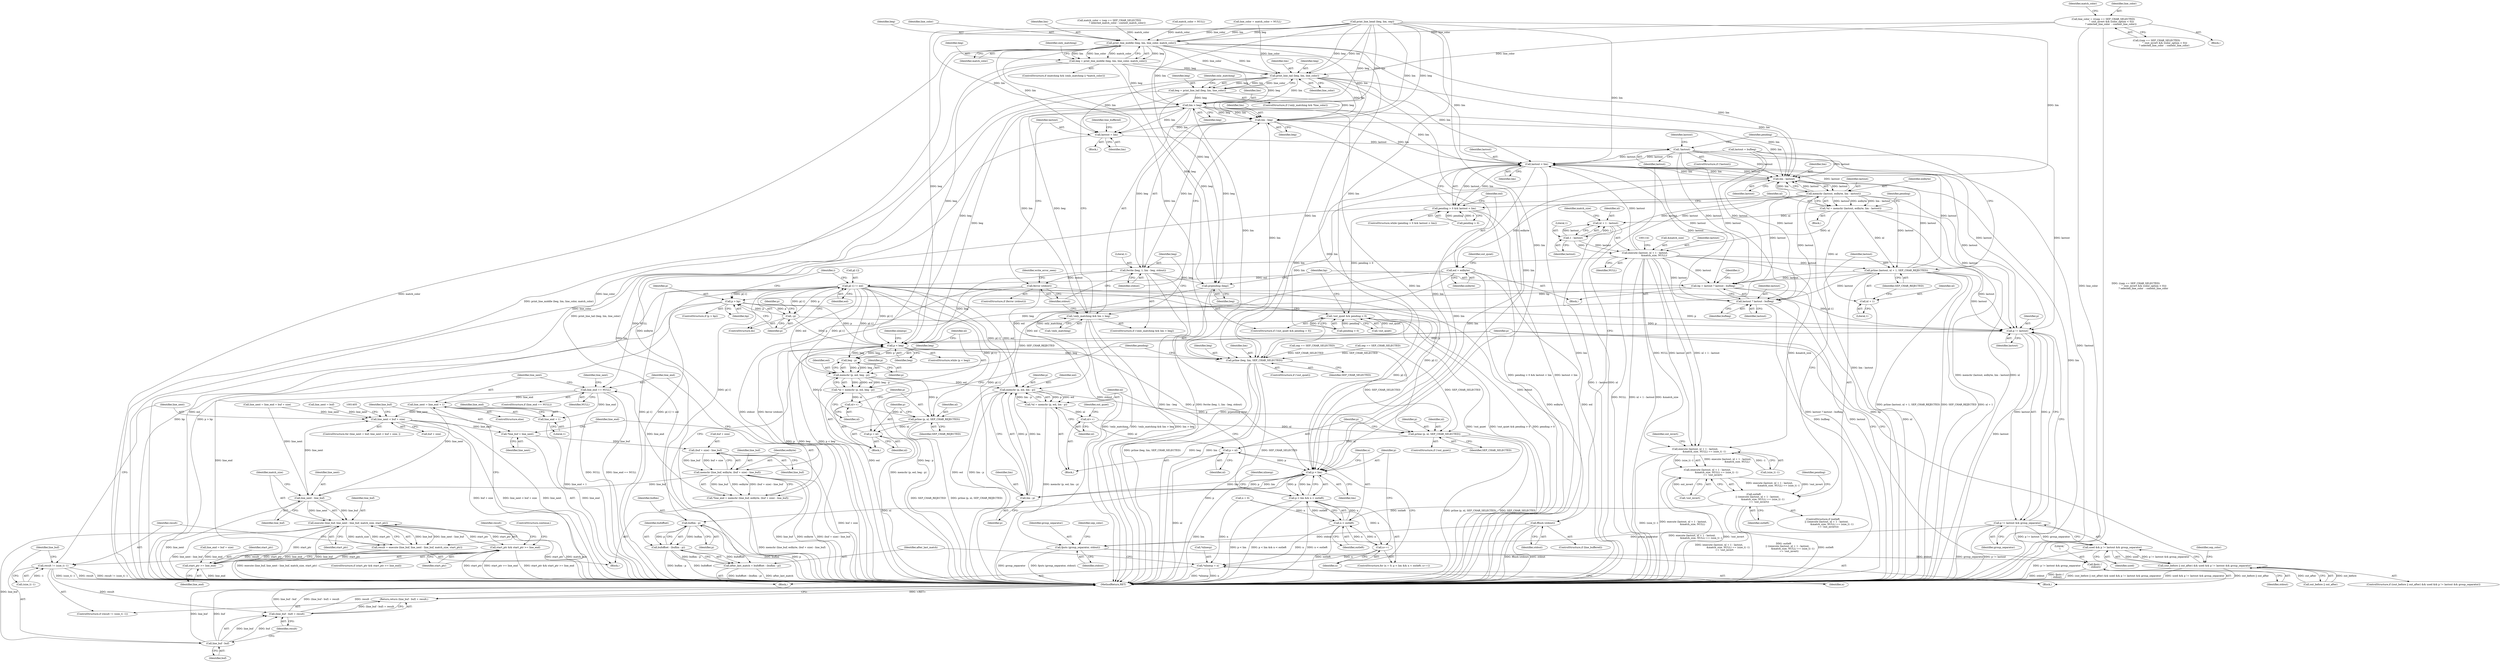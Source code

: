 digraph "0_savannah_8fcf61523644df42e1905c81bed26838e0b04f91@pointer" {
"1000997" [label="(Call,line_color = (((sep == SEP_CHAR_SELECTED)\n                     ^ (out_invert && (color_option < 0)))\n                    ? selected_line_color  : context_line_color))"];
"1001047" [label="(Call,print_line_middle (beg, lim, line_color, match_color))"];
"1001045" [label="(Call,beg = print_line_middle (beg, lim, line_color, match_color))"];
"1001060" [label="(Call,print_line_tail (beg, lim, line_color))"];
"1001058" [label="(Call,beg = print_line_tail (beg, lim, line_color))"];
"1001068" [label="(Call,lim > beg)"];
"1001065" [label="(Call,!only_matching && lim > beg)"];
"1001074" [label="(Call,lim - beg)"];
"1001071" [label="(Call,fwrite (beg, 1, lim - beg, stdout))"];
"1001079" [label="(Call,ferror (stdout))"];
"1001095" [label="(Call,fflush (stdout))"];
"1001219" [label="(Call,fputs (group_separator, stdout))"];
"1001224" [label="(Call,fputc ('\n', stdout))"];
"1001174" [label="(Call,prpending (beg))"];
"1001228" [label="(Call,p < beg)"];
"1001238" [label="(Call,beg - p)"];
"1001235" [label="(Call,memchr (p, eol, beg - p))"];
"1001233" [label="(Call,*nl = memchr (p, eol, beg - p))"];
"1001241" [label="(Call,nl++)"];
"1001243" [label="(Call,prline (p, nl, SEP_CHAR_REJECTED))"];
"1001247" [label="(Call,p = nl)"];
"1001270" [label="(Call,memchr (p, eol, lim - p))"];
"1001268" [label="(Call,*nl = memchr (p, eol, lim - p))"];
"1001276" [label="(Call,nl++)"];
"1001281" [label="(Call,prline (p, nl, SEP_CHAR_SELECTED))"];
"1001285" [label="(Call,p = nl)"];
"1001258" [label="(Call,p < lim)"];
"1001257" [label="(Call,p < lim && n < outleft)"];
"1001273" [label="(Call,lim - p)"];
"1001296" [label="(Call,buflim - p)"];
"1001294" [label="(Call,bufoffset - (buflim - p))"];
"1001292" [label="(Call,after_last_match = bufoffset - (buflim - p))"];
"1001303" [label="(Call,prline (beg, lim, SEP_CHAR_SELECTED))"];
"1001090" [label="(Call,lastout = lim)"];
"1001099" [label="(Call,!lastout)"];
"1001109" [label="(Call,lastout < lim)"];
"1001105" [label="(Call,pending > 0 && lastout < lim)"];
"1001168" [label="(Call,!out_quiet && pending > 0)"];
"1001119" [label="(Call,lim - lastout)"];
"1001116" [label="(Call,memchr (lastout, eolbyte, lim - lastout))"];
"1001114" [label="(Call,*nl = memchr (lastout, eolbyte, lim - lastout))"];
"1001130" [label="(Call,execute (lastout, nl + 1 - lastout,\n                        &match_size, NULL))"];
"1001129" [label="(Call,execute (lastout, nl + 1 - lastout,\n                        &match_size, NULL) == (size_t) -1)"];
"1001128" [label="(Call,(execute (lastout, nl + 1 - lastout,\n                        &match_size, NULL) == (size_t) -1)\n              == !out_invert)"];
"1001126" [label="(Call,outleft\n          || ((execute (lastout, nl + 1 - lastout,\n                        &match_size, NULL) == (size_t) -1)\n              == !out_invert))"];
"1001261" [label="(Call,n < outleft)"];
"1001264" [label="(Call,n++)"];
"1001288" [label="(Call,*nlinesp = n)"];
"1001146" [label="(Call,prline (lastout, nl + 1, SEP_CHAR_REJECTED))"];
"1001176" [label="(Call,bp = lastout ? lastout : bufbeg)"];
"1001192" [label="(Call,p > bp)"];
"1001196" [label="(Call,--p)"];
"1001198" [label="(Call,p[-1] != eol)"];
"1001212" [label="(Call,p != lastout)"];
"1001211" [label="(Call,p != lastout && group_separator)"];
"1001209" [label="(Call,used && p != lastout && group_separator)"];
"1001205" [label="(Call,(out_before || out_after) && used && p != lastout && group_separator)"];
"1001178" [label="(Call,lastout ? lastout : bufbeg)"];
"1001358" [label="(Call,line_end == NULL)"];
"1001369" [label="(Call,line_next = line_end + 1)"];
"1001336" [label="(Call,line_next < buf + size)"];
"1001343" [label="(Call,*line_buf = line_next)"];
"1001352" [label="(Call,(buf + size) - line_buf)"];
"1001349" [label="(Call,memchr (line_buf, eolbyte, (buf + size) - line_buf))"];
"1001347" [label="(Call,*line_end = memchr (line_buf, eolbyte, (buf + size) - line_buf))"];
"1001385" [label="(Call,line_next - line_buf)"];
"1001383" [label="(Call,execute (line_buf, line_next - line_buf, match_size, start_ptr))"];
"1001375" [label="(Call,start_ptr && start_ptr >= line_end)"];
"1001377" [label="(Call,start_ptr >= line_end)"];
"1001381" [label="(Call,result = execute (line_buf, line_next - line_buf, match_size, start_ptr))"];
"1001391" [label="(Call,result != (size_t) -1)"];
"1001398" [label="(Call,(line_buf - buf) + result)"];
"1001397" [label="(Return,return (line_buf - buf) + result;)"];
"1001399" [label="(Call,line_buf - buf)"];
"1001371" [label="(Call,line_end + 1)"];
"1001132" [label="(Call,nl + 1 - lastout)"];
"1001148" [label="(Call,nl + 1)"];
"1001134" [label="(Call,1 - lastout)"];
"1001162" [label="(Call,eol = eolbyte)"];
"1001378" [label="(Identifier,start_ptr)"];
"1001223" [label="(Identifier,sep_color)"];
"1001257" [label="(Call,p < lim && n < outleft)"];
"1001049" [label="(Identifier,lim)"];
"1001045" [label="(Call,beg = print_line_middle (beg, lim, line_color, match_color))"];
"1001357" [label="(ControlStructure,if (line_end == NULL))"];
"1001347" [label="(Call,*line_end = memchr (line_buf, eolbyte, (buf + size) - line_buf))"];
"1001283" [label="(Identifier,nl)"];
"1001164" [label="(Identifier,eolbyte)"];
"1001242" [label="(Identifier,nl)"];
"1001286" [label="(Identifier,p)"];
"1001052" [label="(ControlStructure,if (!only_matching && *line_color))"];
"1001063" [label="(Identifier,line_color)"];
"1001193" [label="(Identifier,p)"];
"1001298" [label="(Identifier,p)"];
"1001073" [label="(Literal,1)"];
"1001204" [label="(ControlStructure,if ((out_before || out_after) && used && p != lastout && group_separator))"];
"1001176" [label="(Call,bp = lastout ? lastout : bufbeg)"];
"1001167" [label="(ControlStructure,if (!out_quiet && pending > 0))"];
"1001112" [label="(Block,)"];
"1001011" [label="(Call,match_color = (sep == SEP_CHAR_SELECTED\n                     ? selected_match_color : context_match_color))"];
"1001287" [label="(Identifier,nl)"];
"1001293" [label="(Identifier,after_last_match)"];
"1001014" [label="(Call,sep == SEP_CHAR_SELECTED)"];
"1001269" [label="(Identifier,nl)"];
"1001332" [label="(ControlStructure,for (line_next = buf; line_next < buf + size; ))"];
"1001380" [label="(ControlStructure,continue;)"];
"1001064" [label="(ControlStructure,if (!only_matching && lim > beg))"];
"1001295" [label="(Identifier,bufoffset)"];
"1001235" [label="(Call,memchr (p, eol, beg - p))"];
"1001134" [label="(Call,1 - lastout)"];
"1001065" [label="(Call,!only_matching && lim > beg)"];
"1001146" [label="(Call,prline (lastout, nl + 1, SEP_CHAR_REJECTED))"];
"1001147" [label="(Identifier,lastout)"];
"1001091" [label="(Identifier,lastout)"];
"1001177" [label="(Identifier,bp)"];
"1001221" [label="(Identifier,stdout)"];
"1001191" [label="(ControlStructure,if (p > bp))"];
"1001352" [label="(Call,(buf + size) - line_buf)"];
"1001066" [label="(Call,!only_matching)"];
"1001351" [label="(Identifier,eolbyte)"];
"1001385" [label="(Call,line_next - line_buf)"];
"1001374" [label="(ControlStructure,if (start_ptr && start_ptr >= line_end))"];
"1001090" [label="(Call,lastout = lim)"];
"1001359" [label="(Identifier,line_end)"];
"1001361" [label="(Call,line_next = line_end = buf + size)"];
"1001305" [label="(Identifier,lim)"];
"1001151" [label="(Identifier,SEP_CHAR_REJECTED)"];
"1001192" [label="(Call,p > bp)"];
"1001214" [label="(Identifier,lastout)"];
"1001373" [label="(Literal,1)"];
"1001271" [label="(Identifier,p)"];
"1001398" [label="(Call,(line_buf - buf) + result)"];
"1001224" [label="(Call,fputc ('\n', stdout))"];
"1001111" [label="(Identifier,lim)"];
"1001392" [label="(Identifier,result)"];
"1001227" [label="(ControlStructure,while (p < beg))"];
"1001391" [label="(Call,result != (size_t) -1)"];
"1001337" [label="(Identifier,line_next)"];
"1001304" [label="(Identifier,beg)"];
"1001137" [label="(Call,&match_size)"];
"1001200" [label="(Identifier,p)"];
"1001348" [label="(Identifier,line_end)"];
"1001047" [label="(Call,print_line_middle (beg, lim, line_color, match_color))"];
"1001306" [label="(Identifier,SEP_CHAR_SELECTED)"];
"1001397" [label="(Return,return (line_buf - buf) + result;)"];
"1001138" [label="(Identifier,match_size)"];
"1001117" [label="(Identifier,lastout)"];
"1001051" [label="(Identifier,match_color)"];
"1001231" [label="(Block,)"];
"1001118" [label="(Identifier,eolbyte)"];
"1001194" [label="(Identifier,bp)"];
"1001148" [label="(Call,nl + 1)"];
"1001114" [label="(Call,*nl = memchr (lastout, eolbyte, lim - lastout))"];
"1001253" [label="(ControlStructure,for (n = 0; p < lim && n < outleft; n++))"];
"1001195" [label="(ControlStructure,do)"];
"1001216" [label="(Block,)"];
"1001270" [label="(Call,memchr (p, eol, lim - p))"];
"1001272" [label="(Identifier,eol)"];
"1001246" [label="(Identifier,SEP_CHAR_REJECTED)"];
"1001205" [label="(Call,(out_before || out_after) && used && p != lastout && group_separator)"];
"1001389" [label="(Identifier,start_ptr)"];
"1001383" [label="(Call,execute (line_buf, line_next - line_buf, match_size, start_ptr))"];
"1001350" [label="(Identifier,line_buf)"];
"1001296" [label="(Call,buflim - p)"];
"1001163" [label="(Identifier,eol)"];
"1001074" [label="(Call,lim - beg)"];
"1001203" [label="(Identifier,eol)"];
"1001356" [label="(Identifier,line_buf)"];
"1001099" [label="(Call,!lastout)"];
"1001249" [label="(Identifier,nl)"];
"1001282" [label="(Identifier,p)"];
"1001259" [label="(Identifier,p)"];
"1001071" [label="(Call,fwrite (beg, 1, lim - beg, stdout))"];
"1001234" [label="(Identifier,nl)"];
"1001062" [label="(Identifier,lim)"];
"1001251" [label="(Identifier,nlinesp)"];
"1001261" [label="(Call,n < outleft)"];
"1001093" [label="(ControlStructure,if (line_buffered))"];
"1001226" [label="(Identifier,stdout)"];
"1001225" [label="(Literal,'\n')"];
"1001206" [label="(Call,out_before || out_after)"];
"1001408" [label="(MethodReturn,RET)"];
"1001264" [label="(Call,n++)"];
"1001190" [label="(Identifier,i)"];
"1001360" [label="(Identifier,NULL)"];
"1000999" [label="(Call,((sep == SEP_CHAR_SELECTED)\n                     ^ (out_invert && (color_option < 0)))\n                    ? selected_line_color  : context_line_color)"];
"1001012" [label="(Identifier,match_color)"];
"1001245" [label="(Identifier,nl)"];
"1001092" [label="(Identifier,lim)"];
"1001362" [label="(Identifier,line_next)"];
"1001333" [label="(Call,line_next = buf)"];
"1001109" [label="(Call,lastout < lim)"];
"1001078" [label="(ControlStructure,if (ferror (stdout)))"];
"1001102" [label="(Identifier,lastout)"];
"1001079" [label="(Call,ferror (stdout))"];
"1001210" [label="(Identifier,used)"];
"1001068" [label="(Call,lim > beg)"];
"1001162" [label="(Call,eol = eolbyte)"];
"1001072" [label="(Identifier,beg)"];
"1001308" [label="(Identifier,pending)"];
"1001387" [label="(Identifier,line_buf)"];
"1001129" [label="(Call,execute (lastout, nl + 1 - lastout,\n                        &match_size, NULL) == (size_t) -1)"];
"1001228" [label="(Call,p < beg)"];
"1001060" [label="(Call,print_line_tail (beg, lim, line_color))"];
"1001076" [label="(Identifier,beg)"];
"1001400" [label="(Identifier,line_buf)"];
"1001125" [label="(ControlStructure,if (outleft\n          || ((execute (lastout, nl + 1 - lastout,\n                        &match_size, NULL) == (size_t) -1)\n              == !out_invert)))"];
"1001127" [label="(Identifier,outleft)"];
"1001238" [label="(Call,beg - p)"];
"1001258" [label="(Call,p < lim)"];
"1001061" [label="(Identifier,beg)"];
"1001171" [label="(Call,pending > 0)"];
"1001179" [label="(Identifier,lastout)"];
"1001130" [label="(Call,execute (lastout, nl + 1 - lastout,\n                        &match_size, NULL))"];
"1000988" [label="(Call,sep == SEP_CHAR_SELECTED)"];
"1001402" [label="(Identifier,result)"];
"1001244" [label="(Identifier,p)"];
"1001260" [label="(Identifier,lim)"];
"1001401" [label="(Identifier,buf)"];
"1001371" [label="(Call,line_end + 1)"];
"1001399" [label="(Call,line_buf - buf)"];
"1001199" [label="(Call,p[-1])"];
"1001266" [label="(Block,)"];
"1000998" [label="(Identifier,line_color)"];
"1001022" [label="(Call,match_color = NULL)"];
"1001278" [label="(ControlStructure,if (!out_quiet))"];
"1001169" [label="(Call,!out_quiet)"];
"1001370" [label="(Identifier,line_next)"];
"1001285" [label="(Call,p = nl)"];
"1001262" [label="(Identifier,n)"];
"1001106" [label="(Call,pending > 0)"];
"1001233" [label="(Call,*nl = memchr (p, eol, beg - p))"];
"1001174" [label="(Call,prpending (beg))"];
"1001038" [label="(ControlStructure,if (matching && (only_matching || *match_color)))"];
"1001110" [label="(Identifier,lastout)"];
"1001069" [label="(Identifier,lim)"];
"1001281" [label="(Call,prline (p, nl, SEP_CHAR_SELECTED))"];
"1001132" [label="(Call,nl + 1 - lastout)"];
"1001094" [label="(Identifier,line_buffered)"];
"1001375" [label="(Call,start_ptr && start_ptr >= line_end)"];
"1001135" [label="(Literal,1)"];
"1001116" [label="(Call,memchr (lastout, eolbyte, lim - lastout))"];
"1001369" [label="(Call,line_next = line_end + 1)"];
"1001363" [label="(Call,line_end = buf + size)"];
"1001105" [label="(Call,pending > 0 && lastout < lim)"];
"1001343" [label="(Call,*line_buf = line_next)"];
"1001345" [label="(Identifier,line_next)"];
"1001120" [label="(Identifier,lim)"];
"1001121" [label="(Identifier,lastout)"];
"1001273" [label="(Call,lim - p)"];
"1001291" [label="(Identifier,n)"];
"1001229" [label="(Identifier,p)"];
"1001237" [label="(Identifier,eol)"];
"1001274" [label="(Identifier,lim)"];
"1001349" [label="(Call,memchr (line_buf, eolbyte, (buf + size) - line_buf))"];
"1001382" [label="(Identifier,result)"];
"1001379" [label="(Identifier,line_end)"];
"1001150" [label="(Literal,1)"];
"1001358" [label="(Call,line_end == NULL)"];
"1001211" [label="(Call,p != lastout && group_separator)"];
"1001209" [label="(Call,used && p != lastout && group_separator)"];
"1001115" [label="(Identifier,nl)"];
"1001083" [label="(Identifier,write_error_seen)"];
"1001240" [label="(Identifier,p)"];
"1001096" [label="(Identifier,stdout)"];
"1001294" [label="(Call,bufoffset - (buflim - p))"];
"1001101" [label="(Call,lastout = bufbeg)"];
"1000974" [label="(Block,)"];
"1001046" [label="(Identifier,beg)"];
"1001239" [label="(Identifier,beg)"];
"1001145" [label="(Identifier,out_invert)"];
"1001303" [label="(Call,prline (beg, lim, SEP_CHAR_SELECTED))"];
"1001390" [label="(ControlStructure,if (result != (size_t) -1))"];
"1001067" [label="(Identifier,only_matching)"];
"1001136" [label="(Identifier,lastout)"];
"1001275" [label="(Identifier,p)"];
"1001100" [label="(Identifier,lastout)"];
"1001230" [label="(Identifier,beg)"];
"1001212" [label="(Call,p != lastout)"];
"1001196" [label="(Call,--p)"];
"1001128" [label="(Call,(execute (lastout, nl + 1 - lastout,\n                        &match_size, NULL) == (size_t) -1)\n              == !out_invert)"];
"1001126" [label="(Call,outleft\n          || ((execute (lastout, nl + 1 - lastout,\n                        &match_size, NULL) == (size_t) -1)\n              == !out_invert))"];
"1000997" [label="(Call,line_color = (((sep == SEP_CHAR_SELECTED)\n                     ^ (out_invert && (color_option < 0)))\n                    ? selected_line_color  : context_line_color))"];
"1001059" [label="(Identifier,beg)"];
"1001241" [label="(Call,nl++)"];
"1001254" [label="(Call,n = 0)"];
"1001131" [label="(Identifier,lastout)"];
"1001336" [label="(Call,line_next < buf + size)"];
"1001119" [label="(Call,lim - lastout)"];
"1001198" [label="(Call,p[-1] != eol)"];
"1001290" [label="(Identifier,nlinesp)"];
"1001297" [label="(Identifier,buflim)"];
"1001098" [label="(ControlStructure,if (!lastout))"];
"1001178" [label="(Call,lastout ? lastout : bufbeg)"];
"1000981" [label="(Call,print_line_head (beg, lim, sep))"];
"1001180" [label="(Identifier,lastout)"];
"1001095" [label="(Call,fflush (stdout))"];
"1001353" [label="(Call,buf + size)"];
"1001220" [label="(Identifier,group_separator)"];
"1001284" [label="(Identifier,SEP_CHAR_SELECTED)"];
"1001338" [label="(Call,buf + size)"];
"1001048" [label="(Identifier,beg)"];
"1001140" [label="(Call,(size_t) -1)"];
"1001133" [label="(Identifier,nl)"];
"1001070" [label="(Identifier,beg)"];
"1001289" [label="(Call,*nlinesp)"];
"1001288" [label="(Call,*nlinesp = n)"];
"1001393" [label="(Call,(size_t) -1)"];
"1001170" [label="(Identifier,out_quiet)"];
"1001268" [label="(Call,*nl = memchr (p, eol, lim - p))"];
"1001341" [label="(Block,)"];
"1001104" [label="(ControlStructure,while (pending > 0 && lastout < lim))"];
"1001381" [label="(Call,result = execute (line_buf, line_next - line_buf, match_size, start_ptr))"];
"1001372" [label="(Identifier,line_end)"];
"1001277" [label="(Identifier,nl)"];
"1001058" [label="(Call,beg = print_line_tail (beg, lim, line_color))"];
"1001175" [label="(Identifier,beg)"];
"1001276" [label="(Call,nl++)"];
"1001280" [label="(Identifier,out_quiet)"];
"1001218" [label="(Identifier,sep_color)"];
"1001388" [label="(Identifier,match_size)"];
"1001149" [label="(Identifier,nl)"];
"1001157" [label="(Block,)"];
"1001368" [label="(ControlStructure,else)"];
"1001376" [label="(Identifier,start_ptr)"];
"1001080" [label="(Identifier,stdout)"];
"1001075" [label="(Identifier,lim)"];
"1001055" [label="(Identifier,only_matching)"];
"1001265" [label="(Identifier,n)"];
"1001168" [label="(Call,!out_quiet && pending > 0)"];
"1001344" [label="(Identifier,line_buf)"];
"1001144" [label="(Call,!out_invert)"];
"1001219" [label="(Call,fputs (group_separator, stdout))"];
"1001252" [label="(Block,)"];
"1001247" [label="(Call,p = nl)"];
"1000996" [label="(Block,)"];
"1001236" [label="(Identifier,p)"];
"1001377" [label="(Call,start_ptr >= line_end)"];
"1001384" [label="(Identifier,line_buf)"];
"1001197" [label="(Identifier,p)"];
"1001213" [label="(Identifier,p)"];
"1001020" [label="(Call,line_color = match_color = NULL)"];
"1001139" [label="(Identifier,NULL)"];
"1001300" [label="(ControlStructure,if (!out_quiet))"];
"1001184" [label="(Identifier,i)"];
"1001077" [label="(Identifier,stdout)"];
"1001215" [label="(Identifier,group_separator)"];
"1001292" [label="(Call,after_last_match = bufoffset - (buflim - p))"];
"1001263" [label="(Identifier,outleft)"];
"1001124" [label="(Identifier,pending)"];
"1001107" [label="(Identifier,pending)"];
"1001248" [label="(Identifier,p)"];
"1001154" [label="(Identifier,pending)"];
"1001386" [label="(Identifier,line_next)"];
"1001050" [label="(Identifier,line_color)"];
"1001243" [label="(Call,prline (p, nl, SEP_CHAR_REJECTED))"];
"1001181" [label="(Identifier,bufbeg)"];
"1000997" -> "1000996"  [label="AST: "];
"1000997" -> "1000999"  [label="CFG: "];
"1000998" -> "1000997"  [label="AST: "];
"1000999" -> "1000997"  [label="AST: "];
"1001012" -> "1000997"  [label="CFG: "];
"1000997" -> "1001408"  [label="DDG: line_color"];
"1000997" -> "1001408"  [label="DDG: ((sep == SEP_CHAR_SELECTED)\n                     ^ (out_invert && (color_option < 0)))\n                    ? selected_line_color  : context_line_color"];
"1000997" -> "1001047"  [label="DDG: line_color"];
"1000997" -> "1001060"  [label="DDG: line_color"];
"1001047" -> "1001045"  [label="AST: "];
"1001047" -> "1001051"  [label="CFG: "];
"1001048" -> "1001047"  [label="AST: "];
"1001049" -> "1001047"  [label="AST: "];
"1001050" -> "1001047"  [label="AST: "];
"1001051" -> "1001047"  [label="AST: "];
"1001045" -> "1001047"  [label="CFG: "];
"1001047" -> "1001408"  [label="DDG: match_color"];
"1001047" -> "1001408"  [label="DDG: line_color"];
"1001047" -> "1001045"  [label="DDG: beg"];
"1001047" -> "1001045"  [label="DDG: lim"];
"1001047" -> "1001045"  [label="DDG: line_color"];
"1001047" -> "1001045"  [label="DDG: match_color"];
"1000981" -> "1001047"  [label="DDG: beg"];
"1000981" -> "1001047"  [label="DDG: lim"];
"1001020" -> "1001047"  [label="DDG: line_color"];
"1001011" -> "1001047"  [label="DDG: match_color"];
"1001022" -> "1001047"  [label="DDG: match_color"];
"1001047" -> "1001060"  [label="DDG: lim"];
"1001047" -> "1001060"  [label="DDG: line_color"];
"1001047" -> "1001068"  [label="DDG: lim"];
"1001047" -> "1001074"  [label="DDG: lim"];
"1001047" -> "1001090"  [label="DDG: lim"];
"1001047" -> "1001109"  [label="DDG: lim"];
"1001047" -> "1001119"  [label="DDG: lim"];
"1001047" -> "1001258"  [label="DDG: lim"];
"1001047" -> "1001303"  [label="DDG: lim"];
"1001045" -> "1001038"  [label="AST: "];
"1001046" -> "1001045"  [label="AST: "];
"1001055" -> "1001045"  [label="CFG: "];
"1001045" -> "1001408"  [label="DDG: print_line_middle (beg, lim, line_color, match_color)"];
"1001045" -> "1001060"  [label="DDG: beg"];
"1001045" -> "1001068"  [label="DDG: beg"];
"1001045" -> "1001074"  [label="DDG: beg"];
"1001045" -> "1001174"  [label="DDG: beg"];
"1001045" -> "1001228"  [label="DDG: beg"];
"1001060" -> "1001058"  [label="AST: "];
"1001060" -> "1001063"  [label="CFG: "];
"1001061" -> "1001060"  [label="AST: "];
"1001062" -> "1001060"  [label="AST: "];
"1001063" -> "1001060"  [label="AST: "];
"1001058" -> "1001060"  [label="CFG: "];
"1001060" -> "1001408"  [label="DDG: line_color"];
"1001060" -> "1001058"  [label="DDG: beg"];
"1001060" -> "1001058"  [label="DDG: lim"];
"1001060" -> "1001058"  [label="DDG: line_color"];
"1000981" -> "1001060"  [label="DDG: beg"];
"1000981" -> "1001060"  [label="DDG: lim"];
"1001020" -> "1001060"  [label="DDG: line_color"];
"1001060" -> "1001068"  [label="DDG: lim"];
"1001060" -> "1001074"  [label="DDG: lim"];
"1001060" -> "1001090"  [label="DDG: lim"];
"1001060" -> "1001109"  [label="DDG: lim"];
"1001060" -> "1001119"  [label="DDG: lim"];
"1001060" -> "1001258"  [label="DDG: lim"];
"1001060" -> "1001303"  [label="DDG: lim"];
"1001058" -> "1001052"  [label="AST: "];
"1001059" -> "1001058"  [label="AST: "];
"1001067" -> "1001058"  [label="CFG: "];
"1001058" -> "1001408"  [label="DDG: print_line_tail (beg, lim, line_color)"];
"1001058" -> "1001068"  [label="DDG: beg"];
"1001058" -> "1001074"  [label="DDG: beg"];
"1001058" -> "1001174"  [label="DDG: beg"];
"1001058" -> "1001228"  [label="DDG: beg"];
"1001068" -> "1001065"  [label="AST: "];
"1001068" -> "1001070"  [label="CFG: "];
"1001069" -> "1001068"  [label="AST: "];
"1001070" -> "1001068"  [label="AST: "];
"1001065" -> "1001068"  [label="CFG: "];
"1001068" -> "1001065"  [label="DDG: lim"];
"1001068" -> "1001065"  [label="DDG: beg"];
"1000981" -> "1001068"  [label="DDG: lim"];
"1000981" -> "1001068"  [label="DDG: beg"];
"1001068" -> "1001074"  [label="DDG: lim"];
"1001068" -> "1001074"  [label="DDG: beg"];
"1001068" -> "1001090"  [label="DDG: lim"];
"1001068" -> "1001109"  [label="DDG: lim"];
"1001068" -> "1001119"  [label="DDG: lim"];
"1001068" -> "1001174"  [label="DDG: beg"];
"1001068" -> "1001228"  [label="DDG: beg"];
"1001068" -> "1001258"  [label="DDG: lim"];
"1001068" -> "1001303"  [label="DDG: lim"];
"1001065" -> "1001064"  [label="AST: "];
"1001065" -> "1001066"  [label="CFG: "];
"1001066" -> "1001065"  [label="AST: "];
"1001072" -> "1001065"  [label="CFG: "];
"1001080" -> "1001065"  [label="CFG: "];
"1001065" -> "1001408"  [label="DDG: !only_matching"];
"1001065" -> "1001408"  [label="DDG: !only_matching && lim > beg"];
"1001065" -> "1001408"  [label="DDG: lim > beg"];
"1001066" -> "1001065"  [label="DDG: only_matching"];
"1001074" -> "1001071"  [label="AST: "];
"1001074" -> "1001076"  [label="CFG: "];
"1001075" -> "1001074"  [label="AST: "];
"1001076" -> "1001074"  [label="AST: "];
"1001077" -> "1001074"  [label="CFG: "];
"1001074" -> "1001071"  [label="DDG: beg"];
"1001074" -> "1001071"  [label="DDG: lim"];
"1000981" -> "1001074"  [label="DDG: lim"];
"1000981" -> "1001074"  [label="DDG: beg"];
"1001074" -> "1001090"  [label="DDG: lim"];
"1001074" -> "1001109"  [label="DDG: lim"];
"1001074" -> "1001119"  [label="DDG: lim"];
"1001074" -> "1001258"  [label="DDG: lim"];
"1001074" -> "1001303"  [label="DDG: lim"];
"1001071" -> "1001064"  [label="AST: "];
"1001071" -> "1001077"  [label="CFG: "];
"1001072" -> "1001071"  [label="AST: "];
"1001073" -> "1001071"  [label="AST: "];
"1001077" -> "1001071"  [label="AST: "];
"1001080" -> "1001071"  [label="CFG: "];
"1001071" -> "1001408"  [label="DDG: lim - beg"];
"1001071" -> "1001408"  [label="DDG: fwrite (beg, 1, lim - beg, stdout)"];
"1001071" -> "1001079"  [label="DDG: stdout"];
"1001071" -> "1001174"  [label="DDG: beg"];
"1001071" -> "1001228"  [label="DDG: beg"];
"1001079" -> "1001078"  [label="AST: "];
"1001079" -> "1001080"  [label="CFG: "];
"1001080" -> "1001079"  [label="AST: "];
"1001083" -> "1001079"  [label="CFG: "];
"1001091" -> "1001079"  [label="CFG: "];
"1001079" -> "1001408"  [label="DDG: stdout"];
"1001079" -> "1001408"  [label="DDG: ferror (stdout)"];
"1001079" -> "1001095"  [label="DDG: stdout"];
"1001079" -> "1001219"  [label="DDG: stdout"];
"1001095" -> "1001093"  [label="AST: "];
"1001095" -> "1001096"  [label="CFG: "];
"1001096" -> "1001095"  [label="AST: "];
"1001100" -> "1001095"  [label="CFG: "];
"1001095" -> "1001408"  [label="DDG: stdout"];
"1001095" -> "1001408"  [label="DDG: fflush (stdout)"];
"1001095" -> "1001219"  [label="DDG: stdout"];
"1001219" -> "1001216"  [label="AST: "];
"1001219" -> "1001221"  [label="CFG: "];
"1001220" -> "1001219"  [label="AST: "];
"1001221" -> "1001219"  [label="AST: "];
"1001223" -> "1001219"  [label="CFG: "];
"1001219" -> "1001408"  [label="DDG: group_separator"];
"1001219" -> "1001408"  [label="DDG: fputs (group_separator, stdout)"];
"1001211" -> "1001219"  [label="DDG: group_separator"];
"1001219" -> "1001224"  [label="DDG: stdout"];
"1001224" -> "1001216"  [label="AST: "];
"1001224" -> "1001226"  [label="CFG: "];
"1001225" -> "1001224"  [label="AST: "];
"1001226" -> "1001224"  [label="AST: "];
"1001229" -> "1001224"  [label="CFG: "];
"1001224" -> "1001408"  [label="DDG: stdout"];
"1001224" -> "1001408"  [label="DDG: fputc ('\n', stdout)"];
"1001174" -> "1001167"  [label="AST: "];
"1001174" -> "1001175"  [label="CFG: "];
"1001175" -> "1001174"  [label="AST: "];
"1001177" -> "1001174"  [label="CFG: "];
"1001174" -> "1001408"  [label="DDG: prpending (beg)"];
"1000981" -> "1001174"  [label="DDG: beg"];
"1001174" -> "1001228"  [label="DDG: beg"];
"1001228" -> "1001227"  [label="AST: "];
"1001228" -> "1001230"  [label="CFG: "];
"1001229" -> "1001228"  [label="AST: "];
"1001230" -> "1001228"  [label="AST: "];
"1001234" -> "1001228"  [label="CFG: "];
"1001251" -> "1001228"  [label="CFG: "];
"1001228" -> "1001408"  [label="DDG: p"];
"1001228" -> "1001408"  [label="DDG: beg"];
"1001228" -> "1001408"  [label="DDG: p < beg"];
"1001198" -> "1001228"  [label="DDG: p[-1]"];
"1001196" -> "1001228"  [label="DDG: p"];
"1001212" -> "1001228"  [label="DDG: p"];
"1001247" -> "1001228"  [label="DDG: p"];
"1001192" -> "1001228"  [label="DDG: p"];
"1001238" -> "1001228"  [label="DDG: beg"];
"1000981" -> "1001228"  [label="DDG: beg"];
"1001228" -> "1001238"  [label="DDG: beg"];
"1001228" -> "1001238"  [label="DDG: p"];
"1001228" -> "1001258"  [label="DDG: p"];
"1001228" -> "1001303"  [label="DDG: beg"];
"1001238" -> "1001235"  [label="AST: "];
"1001238" -> "1001240"  [label="CFG: "];
"1001239" -> "1001238"  [label="AST: "];
"1001240" -> "1001238"  [label="AST: "];
"1001235" -> "1001238"  [label="CFG: "];
"1001238" -> "1001235"  [label="DDG: p"];
"1001238" -> "1001235"  [label="DDG: beg"];
"1001198" -> "1001238"  [label="DDG: p[-1]"];
"1001235" -> "1001233"  [label="AST: "];
"1001236" -> "1001235"  [label="AST: "];
"1001237" -> "1001235"  [label="AST: "];
"1001233" -> "1001235"  [label="CFG: "];
"1001235" -> "1001408"  [label="DDG: beg - p"];
"1001235" -> "1001408"  [label="DDG: eol"];
"1001235" -> "1001233"  [label="DDG: p"];
"1001235" -> "1001233"  [label="DDG: eol"];
"1001235" -> "1001233"  [label="DDG: beg - p"];
"1001198" -> "1001235"  [label="DDG: p[-1]"];
"1001198" -> "1001235"  [label="DDG: eol"];
"1001162" -> "1001235"  [label="DDG: eol"];
"1001235" -> "1001243"  [label="DDG: p"];
"1001235" -> "1001270"  [label="DDG: eol"];
"1001233" -> "1001231"  [label="AST: "];
"1001234" -> "1001233"  [label="AST: "];
"1001242" -> "1001233"  [label="CFG: "];
"1001233" -> "1001408"  [label="DDG: memchr (p, eol, beg - p)"];
"1001233" -> "1001241"  [label="DDG: nl"];
"1001241" -> "1001231"  [label="AST: "];
"1001241" -> "1001242"  [label="CFG: "];
"1001242" -> "1001241"  [label="AST: "];
"1001244" -> "1001241"  [label="CFG: "];
"1001241" -> "1001243"  [label="DDG: nl"];
"1001243" -> "1001231"  [label="AST: "];
"1001243" -> "1001246"  [label="CFG: "];
"1001244" -> "1001243"  [label="AST: "];
"1001245" -> "1001243"  [label="AST: "];
"1001246" -> "1001243"  [label="AST: "];
"1001248" -> "1001243"  [label="CFG: "];
"1001243" -> "1001408"  [label="DDG: prline (p, nl, SEP_CHAR_REJECTED)"];
"1001243" -> "1001408"  [label="DDG: SEP_CHAR_REJECTED"];
"1001198" -> "1001243"  [label="DDG: p[-1]"];
"1001146" -> "1001243"  [label="DDG: SEP_CHAR_REJECTED"];
"1001243" -> "1001247"  [label="DDG: nl"];
"1001247" -> "1001231"  [label="AST: "];
"1001247" -> "1001249"  [label="CFG: "];
"1001248" -> "1001247"  [label="AST: "];
"1001249" -> "1001247"  [label="AST: "];
"1001229" -> "1001247"  [label="CFG: "];
"1001247" -> "1001408"  [label="DDG: nl"];
"1001270" -> "1001268"  [label="AST: "];
"1001270" -> "1001273"  [label="CFG: "];
"1001271" -> "1001270"  [label="AST: "];
"1001272" -> "1001270"  [label="AST: "];
"1001273" -> "1001270"  [label="AST: "];
"1001268" -> "1001270"  [label="CFG: "];
"1001270" -> "1001408"  [label="DDG: eol"];
"1001270" -> "1001408"  [label="DDG: lim - p"];
"1001270" -> "1001268"  [label="DDG: p"];
"1001270" -> "1001268"  [label="DDG: eol"];
"1001270" -> "1001268"  [label="DDG: lim - p"];
"1001273" -> "1001270"  [label="DDG: p"];
"1001273" -> "1001270"  [label="DDG: lim"];
"1001198" -> "1001270"  [label="DDG: p[-1]"];
"1001198" -> "1001270"  [label="DDG: eol"];
"1001162" -> "1001270"  [label="DDG: eol"];
"1001270" -> "1001281"  [label="DDG: p"];
"1001268" -> "1001266"  [label="AST: "];
"1001269" -> "1001268"  [label="AST: "];
"1001277" -> "1001268"  [label="CFG: "];
"1001268" -> "1001408"  [label="DDG: memchr (p, eol, lim - p)"];
"1001268" -> "1001276"  [label="DDG: nl"];
"1001276" -> "1001266"  [label="AST: "];
"1001276" -> "1001277"  [label="CFG: "];
"1001277" -> "1001276"  [label="AST: "];
"1001280" -> "1001276"  [label="CFG: "];
"1001276" -> "1001281"  [label="DDG: nl"];
"1001276" -> "1001285"  [label="DDG: nl"];
"1001281" -> "1001278"  [label="AST: "];
"1001281" -> "1001284"  [label="CFG: "];
"1001282" -> "1001281"  [label="AST: "];
"1001283" -> "1001281"  [label="AST: "];
"1001284" -> "1001281"  [label="AST: "];
"1001286" -> "1001281"  [label="CFG: "];
"1001281" -> "1001408"  [label="DDG: prline (p, nl, SEP_CHAR_SELECTED)"];
"1001281" -> "1001408"  [label="DDG: SEP_CHAR_SELECTED"];
"1001198" -> "1001281"  [label="DDG: p[-1]"];
"1001014" -> "1001281"  [label="DDG: SEP_CHAR_SELECTED"];
"1000988" -> "1001281"  [label="DDG: SEP_CHAR_SELECTED"];
"1001281" -> "1001285"  [label="DDG: nl"];
"1001285" -> "1001266"  [label="AST: "];
"1001285" -> "1001287"  [label="CFG: "];
"1001286" -> "1001285"  [label="AST: "];
"1001287" -> "1001285"  [label="AST: "];
"1001265" -> "1001285"  [label="CFG: "];
"1001285" -> "1001408"  [label="DDG: nl"];
"1001285" -> "1001258"  [label="DDG: p"];
"1001258" -> "1001257"  [label="AST: "];
"1001258" -> "1001260"  [label="CFG: "];
"1001259" -> "1001258"  [label="AST: "];
"1001260" -> "1001258"  [label="AST: "];
"1001262" -> "1001258"  [label="CFG: "];
"1001257" -> "1001258"  [label="CFG: "];
"1001258" -> "1001408"  [label="DDG: lim"];
"1001258" -> "1001257"  [label="DDG: p"];
"1001258" -> "1001257"  [label="DDG: lim"];
"1001198" -> "1001258"  [label="DDG: p[-1]"];
"1001109" -> "1001258"  [label="DDG: lim"];
"1001273" -> "1001258"  [label="DDG: lim"];
"1001119" -> "1001258"  [label="DDG: lim"];
"1000981" -> "1001258"  [label="DDG: lim"];
"1001258" -> "1001273"  [label="DDG: lim"];
"1001258" -> "1001273"  [label="DDG: p"];
"1001258" -> "1001296"  [label="DDG: p"];
"1001257" -> "1001253"  [label="AST: "];
"1001257" -> "1001261"  [label="CFG: "];
"1001261" -> "1001257"  [label="AST: "];
"1001269" -> "1001257"  [label="CFG: "];
"1001290" -> "1001257"  [label="CFG: "];
"1001257" -> "1001408"  [label="DDG: p < lim"];
"1001257" -> "1001408"  [label="DDG: p < lim && n < outleft"];
"1001257" -> "1001408"  [label="DDG: n < outleft"];
"1001261" -> "1001257"  [label="DDG: n"];
"1001261" -> "1001257"  [label="DDG: outleft"];
"1001273" -> "1001275"  [label="CFG: "];
"1001274" -> "1001273"  [label="AST: "];
"1001275" -> "1001273"  [label="AST: "];
"1001198" -> "1001273"  [label="DDG: p[-1]"];
"1001296" -> "1001294"  [label="AST: "];
"1001296" -> "1001298"  [label="CFG: "];
"1001297" -> "1001296"  [label="AST: "];
"1001298" -> "1001296"  [label="AST: "];
"1001294" -> "1001296"  [label="CFG: "];
"1001296" -> "1001408"  [label="DDG: buflim"];
"1001296" -> "1001408"  [label="DDG: p"];
"1001296" -> "1001294"  [label="DDG: buflim"];
"1001296" -> "1001294"  [label="DDG: p"];
"1001198" -> "1001296"  [label="DDG: p[-1]"];
"1001294" -> "1001292"  [label="AST: "];
"1001295" -> "1001294"  [label="AST: "];
"1001292" -> "1001294"  [label="CFG: "];
"1001294" -> "1001408"  [label="DDG: bufoffset"];
"1001294" -> "1001408"  [label="DDG: buflim - p"];
"1001294" -> "1001292"  [label="DDG: bufoffset"];
"1001294" -> "1001292"  [label="DDG: buflim - p"];
"1001292" -> "1001252"  [label="AST: "];
"1001293" -> "1001292"  [label="AST: "];
"1001308" -> "1001292"  [label="CFG: "];
"1001292" -> "1001408"  [label="DDG: bufoffset - (buflim - p)"];
"1001292" -> "1001408"  [label="DDG: after_last_match"];
"1001303" -> "1001300"  [label="AST: "];
"1001303" -> "1001306"  [label="CFG: "];
"1001304" -> "1001303"  [label="AST: "];
"1001305" -> "1001303"  [label="AST: "];
"1001306" -> "1001303"  [label="AST: "];
"1001308" -> "1001303"  [label="CFG: "];
"1001303" -> "1001408"  [label="DDG: beg"];
"1001303" -> "1001408"  [label="DDG: lim"];
"1001303" -> "1001408"  [label="DDG: SEP_CHAR_SELECTED"];
"1001303" -> "1001408"  [label="DDG: prline (beg, lim, SEP_CHAR_SELECTED)"];
"1001109" -> "1001303"  [label="DDG: lim"];
"1001119" -> "1001303"  [label="DDG: lim"];
"1000981" -> "1001303"  [label="DDG: lim"];
"1001014" -> "1001303"  [label="DDG: SEP_CHAR_SELECTED"];
"1000988" -> "1001303"  [label="DDG: SEP_CHAR_SELECTED"];
"1001090" -> "1000974"  [label="AST: "];
"1001090" -> "1001092"  [label="CFG: "];
"1001091" -> "1001090"  [label="AST: "];
"1001092" -> "1001090"  [label="AST: "];
"1001094" -> "1001090"  [label="CFG: "];
"1001090" -> "1001408"  [label="DDG: lim"];
"1000981" -> "1001090"  [label="DDG: lim"];
"1001090" -> "1001099"  [label="DDG: lastout"];
"1001099" -> "1001098"  [label="AST: "];
"1001099" -> "1001100"  [label="CFG: "];
"1001100" -> "1001099"  [label="AST: "];
"1001102" -> "1001099"  [label="CFG: "];
"1001107" -> "1001099"  [label="CFG: "];
"1001099" -> "1001408"  [label="DDG: !lastout"];
"1001099" -> "1001109"  [label="DDG: lastout"];
"1001099" -> "1001119"  [label="DDG: lastout"];
"1001099" -> "1001176"  [label="DDG: lastout"];
"1001099" -> "1001178"  [label="DDG: lastout"];
"1001099" -> "1001212"  [label="DDG: lastout"];
"1001109" -> "1001105"  [label="AST: "];
"1001109" -> "1001111"  [label="CFG: "];
"1001110" -> "1001109"  [label="AST: "];
"1001111" -> "1001109"  [label="AST: "];
"1001105" -> "1001109"  [label="CFG: "];
"1001109" -> "1001408"  [label="DDG: lim"];
"1001109" -> "1001105"  [label="DDG: lastout"];
"1001109" -> "1001105"  [label="DDG: lim"];
"1001146" -> "1001109"  [label="DDG: lastout"];
"1001116" -> "1001109"  [label="DDG: lastout"];
"1001101" -> "1001109"  [label="DDG: lastout"];
"1001130" -> "1001109"  [label="DDG: lastout"];
"1001119" -> "1001109"  [label="DDG: lim"];
"1000981" -> "1001109"  [label="DDG: lim"];
"1001109" -> "1001119"  [label="DDG: lim"];
"1001109" -> "1001119"  [label="DDG: lastout"];
"1001109" -> "1001176"  [label="DDG: lastout"];
"1001109" -> "1001178"  [label="DDG: lastout"];
"1001109" -> "1001212"  [label="DDG: lastout"];
"1001105" -> "1001104"  [label="AST: "];
"1001105" -> "1001106"  [label="CFG: "];
"1001106" -> "1001105"  [label="AST: "];
"1001115" -> "1001105"  [label="CFG: "];
"1001163" -> "1001105"  [label="CFG: "];
"1001105" -> "1001408"  [label="DDG: pending > 0 && lastout < lim"];
"1001105" -> "1001408"  [label="DDG: lastout < lim"];
"1001106" -> "1001105"  [label="DDG: pending"];
"1001106" -> "1001105"  [label="DDG: 0"];
"1001105" -> "1001168"  [label="DDG: pending > 0"];
"1001168" -> "1001167"  [label="AST: "];
"1001168" -> "1001169"  [label="CFG: "];
"1001168" -> "1001171"  [label="CFG: "];
"1001169" -> "1001168"  [label="AST: "];
"1001171" -> "1001168"  [label="AST: "];
"1001175" -> "1001168"  [label="CFG: "];
"1001177" -> "1001168"  [label="CFG: "];
"1001168" -> "1001408"  [label="DDG: !out_quiet"];
"1001168" -> "1001408"  [label="DDG: !out_quiet && pending > 0"];
"1001168" -> "1001408"  [label="DDG: pending > 0"];
"1001169" -> "1001168"  [label="DDG: out_quiet"];
"1001171" -> "1001168"  [label="DDG: pending"];
"1001171" -> "1001168"  [label="DDG: 0"];
"1001119" -> "1001116"  [label="AST: "];
"1001119" -> "1001121"  [label="CFG: "];
"1001120" -> "1001119"  [label="AST: "];
"1001121" -> "1001119"  [label="AST: "];
"1001116" -> "1001119"  [label="CFG: "];
"1001119" -> "1001408"  [label="DDG: lim"];
"1001119" -> "1001116"  [label="DDG: lastout"];
"1001119" -> "1001116"  [label="DDG: lim"];
"1000981" -> "1001119"  [label="DDG: lim"];
"1001146" -> "1001119"  [label="DDG: lastout"];
"1001116" -> "1001119"  [label="DDG: lastout"];
"1001101" -> "1001119"  [label="DDG: lastout"];
"1001130" -> "1001119"  [label="DDG: lastout"];
"1001116" -> "1001114"  [label="AST: "];
"1001117" -> "1001116"  [label="AST: "];
"1001118" -> "1001116"  [label="AST: "];
"1001114" -> "1001116"  [label="CFG: "];
"1001116" -> "1001408"  [label="DDG: lim - lastout"];
"1001116" -> "1001114"  [label="DDG: lastout"];
"1001116" -> "1001114"  [label="DDG: eolbyte"];
"1001116" -> "1001114"  [label="DDG: lim - lastout"];
"1001116" -> "1001134"  [label="DDG: lastout"];
"1001116" -> "1001146"  [label="DDG: lastout"];
"1001116" -> "1001162"  [label="DDG: eolbyte"];
"1001116" -> "1001176"  [label="DDG: lastout"];
"1001116" -> "1001178"  [label="DDG: lastout"];
"1001116" -> "1001212"  [label="DDG: lastout"];
"1001116" -> "1001349"  [label="DDG: eolbyte"];
"1001114" -> "1001112"  [label="AST: "];
"1001115" -> "1001114"  [label="AST: "];
"1001124" -> "1001114"  [label="CFG: "];
"1001114" -> "1001408"  [label="DDG: memchr (lastout, eolbyte, lim - lastout)"];
"1001114" -> "1001408"  [label="DDG: nl"];
"1001114" -> "1001130"  [label="DDG: nl"];
"1001114" -> "1001132"  [label="DDG: nl"];
"1001114" -> "1001146"  [label="DDG: nl"];
"1001114" -> "1001148"  [label="DDG: nl"];
"1001130" -> "1001129"  [label="AST: "];
"1001130" -> "1001139"  [label="CFG: "];
"1001131" -> "1001130"  [label="AST: "];
"1001132" -> "1001130"  [label="AST: "];
"1001137" -> "1001130"  [label="AST: "];
"1001139" -> "1001130"  [label="AST: "];
"1001141" -> "1001130"  [label="CFG: "];
"1001130" -> "1001408"  [label="DDG: &match_size"];
"1001130" -> "1001408"  [label="DDG: NULL"];
"1001130" -> "1001408"  [label="DDG: nl + 1 - lastout"];
"1001130" -> "1001129"  [label="DDG: lastout"];
"1001130" -> "1001129"  [label="DDG: nl + 1 - lastout"];
"1001130" -> "1001129"  [label="DDG: &match_size"];
"1001130" -> "1001129"  [label="DDG: NULL"];
"1001134" -> "1001130"  [label="DDG: lastout"];
"1001134" -> "1001130"  [label="DDG: 1"];
"1001130" -> "1001146"  [label="DDG: lastout"];
"1001130" -> "1001176"  [label="DDG: lastout"];
"1001130" -> "1001178"  [label="DDG: lastout"];
"1001130" -> "1001212"  [label="DDG: lastout"];
"1001130" -> "1001358"  [label="DDG: NULL"];
"1001129" -> "1001128"  [label="AST: "];
"1001129" -> "1001140"  [label="CFG: "];
"1001140" -> "1001129"  [label="AST: "];
"1001145" -> "1001129"  [label="CFG: "];
"1001129" -> "1001408"  [label="DDG: execute (lastout, nl + 1 - lastout,\n                        &match_size, NULL)"];
"1001129" -> "1001408"  [label="DDG: (size_t) -1"];
"1001129" -> "1001128"  [label="DDG: execute (lastout, nl + 1 - lastout,\n                        &match_size, NULL)"];
"1001129" -> "1001128"  [label="DDG: (size_t) -1"];
"1001140" -> "1001129"  [label="DDG: -1"];
"1001128" -> "1001126"  [label="AST: "];
"1001128" -> "1001144"  [label="CFG: "];
"1001144" -> "1001128"  [label="AST: "];
"1001126" -> "1001128"  [label="CFG: "];
"1001128" -> "1001408"  [label="DDG: execute (lastout, nl + 1 - lastout,\n                        &match_size, NULL) == (size_t) -1"];
"1001128" -> "1001408"  [label="DDG: !out_invert"];
"1001128" -> "1001126"  [label="DDG: execute (lastout, nl + 1 - lastout,\n                        &match_size, NULL) == (size_t) -1"];
"1001128" -> "1001126"  [label="DDG: !out_invert"];
"1001144" -> "1001128"  [label="DDG: out_invert"];
"1001126" -> "1001125"  [label="AST: "];
"1001126" -> "1001127"  [label="CFG: "];
"1001127" -> "1001126"  [label="AST: "];
"1001147" -> "1001126"  [label="CFG: "];
"1001154" -> "1001126"  [label="CFG: "];
"1001126" -> "1001408"  [label="DDG: outleft"];
"1001126" -> "1001408"  [label="DDG: (execute (lastout, nl + 1 - lastout,\n                        &match_size, NULL) == (size_t) -1)\n              == !out_invert"];
"1001126" -> "1001408"  [label="DDG: outleft\n          || ((execute (lastout, nl + 1 - lastout,\n                        &match_size, NULL) == (size_t) -1)\n              == !out_invert)"];
"1001126" -> "1001261"  [label="DDG: outleft"];
"1001261" -> "1001263"  [label="CFG: "];
"1001262" -> "1001261"  [label="AST: "];
"1001263" -> "1001261"  [label="AST: "];
"1001261" -> "1001408"  [label="DDG: outleft"];
"1001264" -> "1001261"  [label="DDG: n"];
"1001254" -> "1001261"  [label="DDG: n"];
"1001261" -> "1001264"  [label="DDG: n"];
"1001261" -> "1001288"  [label="DDG: n"];
"1001264" -> "1001253"  [label="AST: "];
"1001264" -> "1001265"  [label="CFG: "];
"1001265" -> "1001264"  [label="AST: "];
"1001259" -> "1001264"  [label="CFG: "];
"1001254" -> "1001264"  [label="DDG: n"];
"1001264" -> "1001288"  [label="DDG: n"];
"1001288" -> "1001252"  [label="AST: "];
"1001288" -> "1001291"  [label="CFG: "];
"1001289" -> "1001288"  [label="AST: "];
"1001291" -> "1001288"  [label="AST: "];
"1001293" -> "1001288"  [label="CFG: "];
"1001288" -> "1001408"  [label="DDG: *nlinesp"];
"1001288" -> "1001408"  [label="DDG: n"];
"1001254" -> "1001288"  [label="DDG: n"];
"1001146" -> "1001125"  [label="AST: "];
"1001146" -> "1001151"  [label="CFG: "];
"1001147" -> "1001146"  [label="AST: "];
"1001148" -> "1001146"  [label="AST: "];
"1001151" -> "1001146"  [label="AST: "];
"1001107" -> "1001146"  [label="CFG: "];
"1001146" -> "1001408"  [label="DDG: SEP_CHAR_REJECTED"];
"1001146" -> "1001408"  [label="DDG: nl + 1"];
"1001146" -> "1001408"  [label="DDG: prline (lastout, nl + 1, SEP_CHAR_REJECTED)"];
"1001146" -> "1001176"  [label="DDG: lastout"];
"1001146" -> "1001178"  [label="DDG: lastout"];
"1001146" -> "1001212"  [label="DDG: lastout"];
"1001176" -> "1001157"  [label="AST: "];
"1001176" -> "1001178"  [label="CFG: "];
"1001177" -> "1001176"  [label="AST: "];
"1001178" -> "1001176"  [label="AST: "];
"1001184" -> "1001176"  [label="CFG: "];
"1001176" -> "1001408"  [label="DDG: bp"];
"1001176" -> "1001408"  [label="DDG: lastout ? lastout : bufbeg"];
"1001101" -> "1001176"  [label="DDG: lastout"];
"1001176" -> "1001192"  [label="DDG: bp"];
"1001192" -> "1001191"  [label="AST: "];
"1001192" -> "1001194"  [label="CFG: "];
"1001193" -> "1001192"  [label="AST: "];
"1001194" -> "1001192"  [label="AST: "];
"1001197" -> "1001192"  [label="CFG: "];
"1001190" -> "1001192"  [label="CFG: "];
"1001192" -> "1001408"  [label="DDG: p > bp"];
"1001192" -> "1001408"  [label="DDG: bp"];
"1001198" -> "1001192"  [label="DDG: p[-1]"];
"1001196" -> "1001192"  [label="DDG: p"];
"1001192" -> "1001196"  [label="DDG: p"];
"1001192" -> "1001212"  [label="DDG: p"];
"1001196" -> "1001195"  [label="AST: "];
"1001196" -> "1001197"  [label="CFG: "];
"1001197" -> "1001196"  [label="AST: "];
"1001200" -> "1001196"  [label="CFG: "];
"1001198" -> "1001196"  [label="DDG: p[-1]"];
"1001196" -> "1001198"  [label="DDG: p"];
"1001196" -> "1001212"  [label="DDG: p"];
"1001198" -> "1001195"  [label="AST: "];
"1001198" -> "1001203"  [label="CFG: "];
"1001199" -> "1001198"  [label="AST: "];
"1001203" -> "1001198"  [label="AST: "];
"1001197" -> "1001198"  [label="CFG: "];
"1001190" -> "1001198"  [label="CFG: "];
"1001198" -> "1001408"  [label="DDG: p[-1]"];
"1001198" -> "1001408"  [label="DDG: p[-1] != eol"];
"1001198" -> "1001408"  [label="DDG: eol"];
"1001162" -> "1001198"  [label="DDG: eol"];
"1001198" -> "1001212"  [label="DDG: p[-1]"];
"1001212" -> "1001211"  [label="AST: "];
"1001212" -> "1001214"  [label="CFG: "];
"1001213" -> "1001212"  [label="AST: "];
"1001214" -> "1001212"  [label="AST: "];
"1001215" -> "1001212"  [label="CFG: "];
"1001211" -> "1001212"  [label="CFG: "];
"1001212" -> "1001408"  [label="DDG: lastout"];
"1001212" -> "1001211"  [label="DDG: p"];
"1001212" -> "1001211"  [label="DDG: lastout"];
"1001101" -> "1001212"  [label="DDG: lastout"];
"1001211" -> "1001209"  [label="AST: "];
"1001211" -> "1001215"  [label="CFG: "];
"1001215" -> "1001211"  [label="AST: "];
"1001209" -> "1001211"  [label="CFG: "];
"1001211" -> "1001408"  [label="DDG: group_separator"];
"1001211" -> "1001408"  [label="DDG: p != lastout"];
"1001211" -> "1001209"  [label="DDG: p != lastout"];
"1001211" -> "1001209"  [label="DDG: group_separator"];
"1001209" -> "1001205"  [label="AST: "];
"1001209" -> "1001210"  [label="CFG: "];
"1001210" -> "1001209"  [label="AST: "];
"1001205" -> "1001209"  [label="CFG: "];
"1001209" -> "1001408"  [label="DDG: p != lastout && group_separator"];
"1001209" -> "1001205"  [label="DDG: used"];
"1001209" -> "1001205"  [label="DDG: p != lastout && group_separator"];
"1001205" -> "1001204"  [label="AST: "];
"1001205" -> "1001206"  [label="CFG: "];
"1001206" -> "1001205"  [label="AST: "];
"1001218" -> "1001205"  [label="CFG: "];
"1001229" -> "1001205"  [label="CFG: "];
"1001205" -> "1001408"  [label="DDG: used && p != lastout && group_separator"];
"1001205" -> "1001408"  [label="DDG: (out_before || out_after) && used && p != lastout && group_separator"];
"1001205" -> "1001408"  [label="DDG: out_before || out_after"];
"1001206" -> "1001205"  [label="DDG: out_before"];
"1001206" -> "1001205"  [label="DDG: out_after"];
"1001178" -> "1001180"  [label="CFG: "];
"1001178" -> "1001181"  [label="CFG: "];
"1001179" -> "1001178"  [label="AST: "];
"1001180" -> "1001178"  [label="AST: "];
"1001181" -> "1001178"  [label="AST: "];
"1001178" -> "1001408"  [label="DDG: lastout"];
"1001178" -> "1001408"  [label="DDG: bufbeg"];
"1001101" -> "1001178"  [label="DDG: lastout"];
"1001358" -> "1001357"  [label="AST: "];
"1001358" -> "1001360"  [label="CFG: "];
"1001359" -> "1001358"  [label="AST: "];
"1001360" -> "1001358"  [label="AST: "];
"1001362" -> "1001358"  [label="CFG: "];
"1001370" -> "1001358"  [label="CFG: "];
"1001358" -> "1001408"  [label="DDG: NULL"];
"1001358" -> "1001408"  [label="DDG: line_end == NULL"];
"1001347" -> "1001358"  [label="DDG: line_end"];
"1001358" -> "1001369"  [label="DDG: line_end"];
"1001358" -> "1001371"  [label="DDG: line_end"];
"1001358" -> "1001377"  [label="DDG: line_end"];
"1001369" -> "1001368"  [label="AST: "];
"1001369" -> "1001371"  [label="CFG: "];
"1001370" -> "1001369"  [label="AST: "];
"1001371" -> "1001369"  [label="AST: "];
"1001376" -> "1001369"  [label="CFG: "];
"1001369" -> "1001408"  [label="DDG: line_end + 1"];
"1001369" -> "1001336"  [label="DDG: line_next"];
"1001369" -> "1001385"  [label="DDG: line_next"];
"1001336" -> "1001332"  [label="AST: "];
"1001336" -> "1001338"  [label="CFG: "];
"1001337" -> "1001336"  [label="AST: "];
"1001338" -> "1001336"  [label="AST: "];
"1001344" -> "1001336"  [label="CFG: "];
"1001405" -> "1001336"  [label="CFG: "];
"1001336" -> "1001408"  [label="DDG: line_next"];
"1001336" -> "1001408"  [label="DDG: buf + size"];
"1001336" -> "1001408"  [label="DDG: line_next < buf + size"];
"1001385" -> "1001336"  [label="DDG: line_next"];
"1001361" -> "1001336"  [label="DDG: line_next"];
"1001333" -> "1001336"  [label="DDG: line_next"];
"1001336" -> "1001343"  [label="DDG: line_next"];
"1001343" -> "1001341"  [label="AST: "];
"1001343" -> "1001345"  [label="CFG: "];
"1001344" -> "1001343"  [label="AST: "];
"1001345" -> "1001343"  [label="AST: "];
"1001348" -> "1001343"  [label="CFG: "];
"1001343" -> "1001352"  [label="DDG: line_buf"];
"1001352" -> "1001349"  [label="AST: "];
"1001352" -> "1001356"  [label="CFG: "];
"1001353" -> "1001352"  [label="AST: "];
"1001356" -> "1001352"  [label="AST: "];
"1001349" -> "1001352"  [label="CFG: "];
"1001352" -> "1001408"  [label="DDG: buf + size"];
"1001352" -> "1001349"  [label="DDG: line_buf"];
"1001352" -> "1001349"  [label="DDG: buf + size"];
"1001349" -> "1001347"  [label="AST: "];
"1001350" -> "1001349"  [label="AST: "];
"1001351" -> "1001349"  [label="AST: "];
"1001347" -> "1001349"  [label="CFG: "];
"1001349" -> "1001408"  [label="DDG: line_buf"];
"1001349" -> "1001408"  [label="DDG: (buf + size) - line_buf"];
"1001349" -> "1001408"  [label="DDG: eolbyte"];
"1001349" -> "1001347"  [label="DDG: line_buf"];
"1001349" -> "1001347"  [label="DDG: eolbyte"];
"1001349" -> "1001347"  [label="DDG: (buf + size) - line_buf"];
"1001349" -> "1001385"  [label="DDG: line_buf"];
"1001347" -> "1001341"  [label="AST: "];
"1001348" -> "1001347"  [label="AST: "];
"1001359" -> "1001347"  [label="CFG: "];
"1001347" -> "1001408"  [label="DDG: memchr (line_buf, eolbyte, (buf + size) - line_buf)"];
"1001385" -> "1001383"  [label="AST: "];
"1001385" -> "1001387"  [label="CFG: "];
"1001386" -> "1001385"  [label="AST: "];
"1001387" -> "1001385"  [label="AST: "];
"1001388" -> "1001385"  [label="CFG: "];
"1001385" -> "1001408"  [label="DDG: line_next"];
"1001385" -> "1001383"  [label="DDG: line_buf"];
"1001385" -> "1001383"  [label="DDG: line_next"];
"1001361" -> "1001385"  [label="DDG: line_next"];
"1001383" -> "1001381"  [label="AST: "];
"1001383" -> "1001389"  [label="CFG: "];
"1001384" -> "1001383"  [label="AST: "];
"1001388" -> "1001383"  [label="AST: "];
"1001389" -> "1001383"  [label="AST: "];
"1001381" -> "1001383"  [label="CFG: "];
"1001383" -> "1001408"  [label="DDG: match_size"];
"1001383" -> "1001408"  [label="DDG: line_next - line_buf"];
"1001383" -> "1001408"  [label="DDG: line_buf"];
"1001383" -> "1001408"  [label="DDG: start_ptr"];
"1001383" -> "1001375"  [label="DDG: start_ptr"];
"1001383" -> "1001377"  [label="DDG: start_ptr"];
"1001383" -> "1001381"  [label="DDG: line_buf"];
"1001383" -> "1001381"  [label="DDG: line_next - line_buf"];
"1001383" -> "1001381"  [label="DDG: match_size"];
"1001383" -> "1001381"  [label="DDG: start_ptr"];
"1001375" -> "1001383"  [label="DDG: start_ptr"];
"1001383" -> "1001399"  [label="DDG: line_buf"];
"1001375" -> "1001374"  [label="AST: "];
"1001375" -> "1001376"  [label="CFG: "];
"1001375" -> "1001377"  [label="CFG: "];
"1001376" -> "1001375"  [label="AST: "];
"1001377" -> "1001375"  [label="AST: "];
"1001380" -> "1001375"  [label="CFG: "];
"1001382" -> "1001375"  [label="CFG: "];
"1001375" -> "1001408"  [label="DDG: start_ptr >= line_end"];
"1001375" -> "1001408"  [label="DDG: start_ptr && start_ptr >= line_end"];
"1001375" -> "1001408"  [label="DDG: start_ptr"];
"1001377" -> "1001375"  [label="DDG: start_ptr"];
"1001377" -> "1001375"  [label="DDG: line_end"];
"1001375" -> "1001377"  [label="DDG: start_ptr"];
"1001377" -> "1001379"  [label="CFG: "];
"1001378" -> "1001377"  [label="AST: "];
"1001379" -> "1001377"  [label="AST: "];
"1001377" -> "1001408"  [label="DDG: line_end"];
"1001363" -> "1001377"  [label="DDG: line_end"];
"1001381" -> "1001341"  [label="AST: "];
"1001382" -> "1001381"  [label="AST: "];
"1001392" -> "1001381"  [label="CFG: "];
"1001381" -> "1001408"  [label="DDG: execute (line_buf, line_next - line_buf, match_size, start_ptr)"];
"1001381" -> "1001391"  [label="DDG: result"];
"1001391" -> "1001390"  [label="AST: "];
"1001391" -> "1001393"  [label="CFG: "];
"1001392" -> "1001391"  [label="AST: "];
"1001393" -> "1001391"  [label="AST: "];
"1001337" -> "1001391"  [label="CFG: "];
"1001400" -> "1001391"  [label="CFG: "];
"1001391" -> "1001408"  [label="DDG: (size_t) -1"];
"1001391" -> "1001408"  [label="DDG: result"];
"1001391" -> "1001408"  [label="DDG: result != (size_t) -1"];
"1001393" -> "1001391"  [label="DDG: -1"];
"1001391" -> "1001398"  [label="DDG: result"];
"1001398" -> "1001397"  [label="AST: "];
"1001398" -> "1001402"  [label="CFG: "];
"1001399" -> "1001398"  [label="AST: "];
"1001402" -> "1001398"  [label="AST: "];
"1001397" -> "1001398"  [label="CFG: "];
"1001398" -> "1001408"  [label="DDG: (line_buf - buf) + result"];
"1001398" -> "1001408"  [label="DDG: result"];
"1001398" -> "1001408"  [label="DDG: line_buf - buf"];
"1001398" -> "1001397"  [label="DDG: (line_buf - buf) + result"];
"1001399" -> "1001398"  [label="DDG: line_buf"];
"1001399" -> "1001398"  [label="DDG: buf"];
"1001397" -> "1001390"  [label="AST: "];
"1001408" -> "1001397"  [label="CFG: "];
"1001397" -> "1001408"  [label="DDG: <RET>"];
"1001399" -> "1001401"  [label="CFG: "];
"1001400" -> "1001399"  [label="AST: "];
"1001401" -> "1001399"  [label="AST: "];
"1001402" -> "1001399"  [label="CFG: "];
"1001399" -> "1001408"  [label="DDG: line_buf"];
"1001399" -> "1001408"  [label="DDG: buf"];
"1001371" -> "1001373"  [label="CFG: "];
"1001372" -> "1001371"  [label="AST: "];
"1001373" -> "1001371"  [label="AST: "];
"1001371" -> "1001408"  [label="DDG: line_end"];
"1001132" -> "1001134"  [label="CFG: "];
"1001133" -> "1001132"  [label="AST: "];
"1001134" -> "1001132"  [label="AST: "];
"1001138" -> "1001132"  [label="CFG: "];
"1001132" -> "1001408"  [label="DDG: 1 - lastout"];
"1001132" -> "1001408"  [label="DDG: nl"];
"1001134" -> "1001132"  [label="DDG: 1"];
"1001134" -> "1001132"  [label="DDG: lastout"];
"1001148" -> "1001150"  [label="CFG: "];
"1001149" -> "1001148"  [label="AST: "];
"1001150" -> "1001148"  [label="AST: "];
"1001151" -> "1001148"  [label="CFG: "];
"1001148" -> "1001408"  [label="DDG: nl"];
"1001134" -> "1001136"  [label="CFG: "];
"1001135" -> "1001134"  [label="AST: "];
"1001136" -> "1001134"  [label="AST: "];
"1001162" -> "1001157"  [label="AST: "];
"1001162" -> "1001164"  [label="CFG: "];
"1001163" -> "1001162"  [label="AST: "];
"1001164" -> "1001162"  [label="AST: "];
"1001170" -> "1001162"  [label="CFG: "];
"1001162" -> "1001408"  [label="DDG: eol"];
"1001162" -> "1001408"  [label="DDG: eolbyte"];
}
